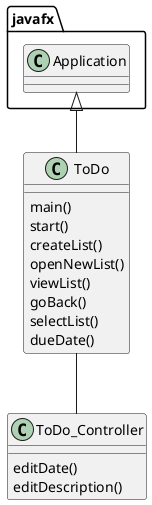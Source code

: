 @startuml
'https://plantuml.com/class-diagram

class ToDo{
    main()
    start()
    createList()
    openNewList()
    viewList()
    goBack()
    selectList()
    dueDate()
}

class ToDo_Controller{
    editDate()
    editDescription()


}

javafx.Application <|-- ToDo

ToDo -- ToDo_Controller
@enduml